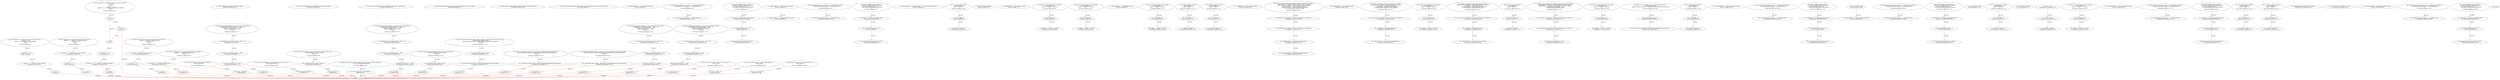 digraph  {
13 [label="2_ function add(uint256 a, uint256 b) internal pure returns (uint256) {\n        uint256 c = a + b;\n        require(c >= a, \"SafeMath: addition overflow\");\n        return c;\n    }\n13-function_definition-3-7", method="add(uint256 a,uint256 b)", type_label=function_definition];
30 [label="3_ uint256 c = a + b;\n30-new_variable-4-4", method="add(uint256 a,uint256 b)", type_label=new_variable];
38 [label="4_ require(c >= a, \"SafeMath: addition overflow\");\n38-expression_statement-5-5", method="add(uint256 a,uint256 b)", type_label=expression_statement];
48 [label="5_ return c;\n48-return-6-6", method="add(uint256 a,uint256 b)", type_label=return];
50 [label="7_ function sub(uint256 a, uint256 b) internal pure returns (uint256) {\n        require(b <= a, \"SafeMath: subtraction overflow\");\n        uint256 c = a - b;\n        return c;\n    }\n50-function_definition-8-12", method="sub(uint256 a,uint256 b)", type_label=function_definition];
67 [label="8_ require(b <= a, \"SafeMath: subtraction overflow\");\n67-expression_statement-9-9", method="sub(uint256 a,uint256 b)", type_label=expression_statement];
77 [label="9_ uint256 c = a - b;\n77-new_variable-10-10", method="sub(uint256 a,uint256 b)", type_label=new_variable];
85 [label="10_ return c;\n85-return-11-11", method="sub(uint256 a,uint256 b)", type_label=return];
87 [label="12_ function mul(uint256 a, uint256 b) internal pure returns (uint256) {\n        if (a == 0) {\n            return 0;\n        }\n        uint256 c = a * b;\n        require(c / a == b, \"SafeMath: multiplication overflow\");\n        return c;\n    }\n87-function_definition-13-20", method="mul(uint256 a,uint256 b)", type_label=function_definition];
104 [label="13_ if_a == 0\n104-if-14-16", method="mul(uint256 a,uint256 b)", type_label=if];
1867 [label="13_ end_if", method="mul(uint256 a,uint256 b)", type_label=end_if];
109 [label="14_ return 0;\n109-return-15-15", method="mul(uint256 a,uint256 b)", type_label=return];
111 [label="16_ uint256 c = a * b;\n111-new_variable-17-17", method="mul(uint256 a,uint256 b)", type_label=new_variable];
119 [label="17_ require(c / a == b, \"SafeMath: multiplication overflow\");\n119-expression_statement-18-18", method="mul(uint256 a,uint256 b)", type_label=expression_statement];
131 [label="18_ return c;\n131-return-19-19", method="mul(uint256 a,uint256 b)", type_label=return];
133 [label="20_ function div(uint256 a, uint256 b) internal pure returns (uint256) {\n        require(b > 0, \"SafeMath: division by zero\");\n        uint256 c = a / b;\n        return c;\n    }\n133-function_definition-21-25", method="div(uint256 a,uint256 b)", type_label=function_definition];
150 [label="21_ require(b > 0, \"SafeMath: division by zero\");\n150-expression_statement-22-22", method="div(uint256 a,uint256 b)", type_label=expression_statement];
160 [label="22_ uint256 c = a / b;\n160-new_variable-23-23", method="div(uint256 a,uint256 b)", type_label=new_variable];
168 [label="23_ return c;\n168-return-24-24", method="div(uint256 a,uint256 b)", type_label=return];
170 [label="25_ function mod(uint256 a, uint256 b) internal pure returns (uint256) {\n        require(b != 0, \"SafeMath: modulo by zero\");\n        return a % b;\n    }\n170-function_definition-26-29", method="mod(uint256 a,uint256 b)", type_label=function_definition];
187 [label="26_ require(b != 0, \"SafeMath: modulo by zero\");\n187-expression_statement-27-27", method="mod(uint256 a,uint256 b)", type_label=expression_statement];
197 [label="27_ return a % b;\n197-return-28-28", method="mod(uint256 a,uint256 b)", type_label=return];
204 [label="31_ function totalSupply() external view returns (uint256);\n204-function_definition-32-32", method="totalSupply()", type_label=function_definition];
212 [label="32_ function balanceOf(address account) external view returns (uint256);\n212-function_definition-33-33", method="balanceOf(address account)", type_label=function_definition];
224 [label="33_ function transfer(address recipient, uint256 amount) external returns (bool);\n224-function_definition-34-34", method="transfer(address recipient,uint256 amount)", type_label=function_definition];
239 [label="34_ function allowance(address owner, address spender) external view returns (uint256);\n239-function_definition-35-35", method="allowance(address owner,address spender)", type_label=function_definition];
255 [label="35_ function approve(address spender, uint256 amount) external returns (bool);\n255-function_definition-36-36", method="approve(address spender,uint256 amount)", type_label=function_definition];
270 [label="36_ function transferFrom(address sender, address recipient, uint256 amount) external returns (bool);\n270-function_definition-37-37", method="transferFrom(address sender,address recipient,uint256 amount)", type_label=function_definition];
328 [label="42_ mapping(address => uint) public lockTime_intou17;\n328-new_variable-43-43", method="", type_label=new_variable];
335 [label="43_ function increaseLockTime_intou17(uint _secondsToIncrease) public {\n        lockTime_intou17[msg.sender] += _secondsToIncrease;   \n    }\n335-function_definition-44-46", method="increaseLockTime_intou17(uint _secondsToIncrease)", type_label=function_definition];
343 [label="44_ lockTime_intou17[msg.sender] += _secondsToIncrease;\n343-expression_statement-45-45", method="increaseLockTime_intou17(uint _secondsToIncrease)", type_label=expression_statement];
351 [label="46_ function withdraw_intou17() public {\n        require(now > lockTime_intou17[msg.sender]);    \n        uint transferValue_intou17 = 10;           \n        msg.sender.transfer(transferValue_intou17);\n    }\n351-function_definition-47-51", method="withdraw_intou17()", type_label=function_definition];
355 [label="47_ require(now > lockTime_intou17[msg.sender]);\n355-expression_statement-48-48", method="withdraw_intou17()", type_label=expression_statement];
366 [label="48_ uint transferValue_intou17 = 10;\n366-new_variable-49-49", method="withdraw_intou17()", type_label=new_variable];
372 [label="49_ msg.sender.transfer(transferValue_intou17);\n372-expression_statement-50-50", method="withdraw_intou17()", type_label=expression_statement];
381 [label="51_ mapping (address => uint256) private _balances;\n381-new_variable-52-52", method="", type_label=new_variable];
388 [label="52_ mapping(address => uint) public lockTime_intou37;\n388-new_variable-53-53", method="", type_label=new_variable];
395 [label="53_ function increaseLockTime_intou37(uint _secondsToIncrease) public {\n        lockTime_intou37[msg.sender] += _secondsToIncrease;   \n    }\n395-function_definition-54-56", method="increaseLockTime_intou37(uint _secondsToIncrease)", type_label=function_definition];
403 [label="54_ lockTime_intou37[msg.sender] += _secondsToIncrease;\n403-expression_statement-55-55", method="increaseLockTime_intou37(uint _secondsToIncrease)", type_label=expression_statement];
411 [label="56_ function withdraw_intou37() public {\n        require(now > lockTime_intou37[msg.sender]);    \n        uint transferValue_intou37 = 10;           \n        msg.sender.transfer(transferValue_intou37);\n    }\n411-function_definition-57-61", method="withdraw_intou37()", type_label=function_definition];
415 [label="57_ require(now > lockTime_intou37[msg.sender]);\n415-expression_statement-58-58", method="withdraw_intou37()", type_label=expression_statement];
426 [label="58_ uint transferValue_intou37 = 10;\n426-new_variable-59-59", method="withdraw_intou37()", type_label=new_variable];
432 [label="59_ msg.sender.transfer(transferValue_intou37);\n432-expression_statement-60-60", method="withdraw_intou37()", type_label=expression_statement];
441 [label="61_ mapping (address => mapping (address => uint256)) private _allowances;\n441-new_variable-62-62", method="", type_label=new_variable];
450 [label="62_ function bug_intou3() public{\n    uint8 vundflw =0;\n    vundflw = vundflw -10;    \n}\n450-function_definition-63-66", method="bug_intou3()", type_label=function_definition];
454 [label="63_ uint8 vundflw =0;\n454-new_variable-64-64", method="bug_intou3()", type_label=new_variable];
460 [label="64_ vundflw = vundflw -10;\n460-expression_statement-65-65", method="bug_intou3()", type_label=expression_statement];
466 [label="66_ uint256 private _totalSupply;\n466-new_variable-67-67", method="", type_label=new_variable];
471 [label="67_ function totalSupply() public view returns (uint256) {\n        return _totalSupply;\n    }\n471-function_definition-68-70", method="totalSupply()", type_label=function_definition];
480 [label="68_ return _totalSupply;\n480-return-69-69", method="totalSupply()", type_label=return];
482 [label="70_ mapping(address => uint) balances_intou26;\n482-new_variable-71-71", method="", type_label=new_variable];
488 [label="71_ function transfer_intou26(address _to, uint _value) public returns (bool) {\n    require(balances_intou26[msg.sender] - _value >= 0);   \n    balances_intou26[msg.sender] -= _value;   \n    balances_intou26[_to] += _value;   \n    return true;\n  }\n488-function_definition-72-77", method="transfer_intou26(address _to,uint _value)", type_label=function_definition];
504 [label="72_ require(balances_intou26[msg.sender] - _value >= 0);\n504-expression_statement-73-73", method="transfer_intou26(address _to,uint _value)", type_label=expression_statement];
517 [label="73_ balances_intou26[msg.sender] -= _value;\n517-expression_statement-74-74", method="transfer_intou26(address _to,uint _value)", type_label=expression_statement];
525 [label="74_ balances_intou26[_to] += _value;\n525-expression_statement-75-75", method="transfer_intou26(address _to,uint _value)", type_label=expression_statement];
531 [label="75_ return true;\n531-return-76-76", method="transfer_intou26(address _to,uint _value)", type_label=return];
534 [label="77_ function balanceOf(address account) public view returns (uint256) {\n        return _balances[account];\n    }\n534-function_definition-78-80", method="balanceOf(address account)", type_label=function_definition];
547 [label="78_ return _balances[account];\n547-return-79-79", method="balanceOf(address account)", type_label=return];
551 [label="80_ function bug_intou20(uint8 p_intou20) public{\n    uint8 vundflw1=0;\n    vundflw1 = vundflw1 + p_intou20;    \n}\n551-function_definition-81-84", method="bug_intou20(uint8 p_intou20)", type_label=function_definition];
559 [label="81_ uint8 vundflw1=0;\n559-new_variable-82-82", method="bug_intou20(uint8 p_intou20)", type_label=new_variable];
565 [label="82_ vundflw1 = vundflw1 + p_intou20;\n565-expression_statement-83-83", method="bug_intou20(uint8 p_intou20)", type_label=expression_statement];
571 [label="84_ function transfer(address recipient, uint256 amount) public returns (bool) {\n        _transfer(msg.sender, recipient, amount);\n        return true;\n    }\n571-function_definition-85-88", method="transfer(address recipient,uint256 amount)", type_label=function_definition];
587 [label="85_ _transfer(msg.sender, recipient, amount);\n587-expression_statement-86-86", method="transfer(address recipient,uint256 amount)", type_label=expression_statement];
598 [label="86_ return true;\n598-return-87-87", method="transfer(address recipient,uint256 amount)", type_label=return];
601 [label="88_ function bug_intou32(uint8 p_intou32) public{\n    uint8 vundflw1=0;\n    vundflw1 = vundflw1 + p_intou32;    \n}\n601-function_definition-89-92", method="bug_intou32(uint8 p_intou32)", type_label=function_definition];
609 [label="89_ uint8 vundflw1=0;\n609-new_variable-90-90", method="bug_intou32(uint8 p_intou32)", type_label=new_variable];
615 [label="90_ vundflw1 = vundflw1 + p_intou32;\n615-expression_statement-91-91", method="bug_intou32(uint8 p_intou32)", type_label=expression_statement];
621 [label="92_ function allowance(address owner, address spender) public view returns (uint256) {\n        return _allowances[owner][spender];\n    }\n621-function_definition-93-95", method="allowance(address owner,address spender)", type_label=function_definition];
638 [label="93_ return _allowances[owner][spender];\n638-return-94-94", method="allowance(address owner,address spender)", type_label=return];
644 [label="95_ mapping(address => uint) balances_intou38;\n644-new_variable-96-96", method="", type_label=new_variable];
650 [label="96_ function transfer_intou38(address _to, uint _value) public returns (bool) {\n    require(balances_intou38[msg.sender] - _value >= 0);   \n    balances_intou38[msg.sender] -= _value;   \n    balances_intou38[_to] += _value;   \n    return true;\n  }\n650-function_definition-97-102", method="transfer_intou38(address _to,uint _value)", type_label=function_definition];
666 [label="97_ require(balances_intou38[msg.sender] - _value >= 0);\n666-expression_statement-98-98", method="transfer_intou38(address _to,uint _value)", type_label=expression_statement];
679 [label="98_ balances_intou38[msg.sender] -= _value;\n679-expression_statement-99-99", method="transfer_intou38(address _to,uint _value)", type_label=expression_statement];
687 [label="99_ balances_intou38[_to] += _value;\n687-expression_statement-100-100", method="transfer_intou38(address _to,uint _value)", type_label=expression_statement];
693 [label="100_ return true;\n693-return-101-101", method="transfer_intou38(address _to,uint _value)", type_label=return];
696 [label="102_ function approve(address spender, uint256 value) public returns (bool) {\n        _approve(msg.sender, spender, value);\n        return true;\n    }\n696-function_definition-103-106", method="approve(address spender,uint256 value)", type_label=function_definition];
712 [label="103_ _approve(msg.sender, spender, value);\n712-expression_statement-104-104", method="approve(address spender,uint256 value)", type_label=expression_statement];
723 [label="104_ return true;\n723-return-105-105", method="approve(address spender,uint256 value)", type_label=return];
726 [label="106_ function bug_intou4(uint8 p_intou4) public{\n    uint8 vundflw1=0;\n    vundflw1 = vundflw1 + p_intou4;    \n}\n726-function_definition-107-110", method="bug_intou4(uint8 p_intou4)", type_label=function_definition];
734 [label="107_ uint8 vundflw1=0;\n734-new_variable-108-108", method="bug_intou4(uint8 p_intou4)", type_label=new_variable];
740 [label="108_ vundflw1 = vundflw1 + p_intou4;\n740-expression_statement-109-109", method="bug_intou4(uint8 p_intou4)", type_label=expression_statement];
746 [label="110_ function transferFrom(address sender, address recipient, uint256 amount) public returns (bool) {\n        _transfer(sender, recipient, amount);\n        _approve(sender, msg.sender, _allowances[sender][msg.sender].sub(amount));\n        return true;\n    }\n746-function_definition-111-115", method="transferFrom(address sender,address recipient,uint256 amount)", type_label=function_definition];
766 [label="111_ _transfer(sender, recipient, amount);\n766-expression_statement-112-112", method="transferFrom(address sender,address recipient,uint256 amount)", type_label=expression_statement];
775 [label="112_ _approve(sender, msg.sender, _allowances[sender][msg.sender].sub(amount));\n775-expression_statement-113-113", method="transferFrom(address sender,address recipient,uint256 amount)", type_label=expression_statement];
797 [label="113_ return true;\n797-return-114-114", method="transferFrom(address sender,address recipient,uint256 amount)", type_label=return];
800 [label="115_ function bug_intou7() public{\n    uint8 vundflw =0;\n    vundflw = vundflw -10;    \n}\n800-function_definition-116-119", method="bug_intou7()", type_label=function_definition];
804 [label="116_ uint8 vundflw =0;\n804-new_variable-117-117", method="bug_intou7()", type_label=new_variable];
810 [label="117_ vundflw = vundflw -10;\n810-expression_statement-118-118", method="bug_intou7()", type_label=expression_statement];
816 [label="119_ function increaseAllowance(address spender, uint256 addedValue) public returns (bool) {\n        _approve(msg.sender, spender, _allowances[msg.sender][spender].add(addedValue));\n        return true;\n    }\n816-function_definition-120-123", method="increaseAllowance(address spender,uint256 addedValue)", type_label=function_definition];
832 [label="120_ _approve(msg.sender, spender, _allowances[msg.sender][spender].add(addedValue));\n832-expression_statement-121-121", method="increaseAllowance(address spender,uint256 addedValue)", type_label=expression_statement];
854 [label="121_ return true;\n854-return-122-122", method="increaseAllowance(address spender,uint256 addedValue)", type_label=return];
857 [label="123_ function bug_intou23() public{\n    uint8 vundflw =0;\n    vundflw = vundflw -10;    \n}\n857-function_definition-124-127", method="bug_intou23()", type_label=function_definition];
861 [label="124_ uint8 vundflw =0;\n861-new_variable-125-125", method="bug_intou23()", type_label=new_variable];
867 [label="125_ vundflw = vundflw -10;\n867-expression_statement-126-126", method="bug_intou23()", type_label=expression_statement];
873 [label="127_ function decreaseAllowance(address spender, uint256 subtractedValue) public returns (bool) {\n        _approve(msg.sender, spender, _allowances[msg.sender][spender].sub(subtractedValue));\n        return true;\n    }\n873-function_definition-128-131", method="decreaseAllowance(address spender,uint256 subtractedValue)", type_label=function_definition];
889 [label="128_ _approve(msg.sender, spender, _allowances[msg.sender][spender].sub(subtractedValue));\n889-expression_statement-129-129", method="decreaseAllowance(address spender,uint256 subtractedValue)", type_label=expression_statement];
911 [label="129_ return true;\n911-return-130-130", method="decreaseAllowance(address spender,uint256 subtractedValue)", type_label=return];
914 [label="131_ mapping(address => uint) balances_intou14;\n914-new_variable-132-132", method="", type_label=new_variable];
920 [label="132_ function transfer_intou14(address _to, uint _value) public returns (bool) {\n    require(balances_intou14[msg.sender] - _value >= 0);   \n    balances_intou14[msg.sender] -= _value;   \n    balances_intou14[_to] += _value;   \n    return true;\n  }\n920-function_definition-133-138", method="transfer_intou14(address _to,uint _value)", type_label=function_definition];
936 [label="133_ require(balances_intou14[msg.sender] - _value >= 0);\n936-expression_statement-134-134", method="transfer_intou14(address _to,uint _value)", type_label=expression_statement];
949 [label="134_ balances_intou14[msg.sender] -= _value;\n949-expression_statement-135-135", method="transfer_intou14(address _to,uint _value)", type_label=expression_statement];
957 [label="135_ balances_intou14[_to] += _value;\n957-expression_statement-136-136", method="transfer_intou14(address _to,uint _value)", type_label=expression_statement];
963 [label="136_ return true;\n963-return-137-137", method="transfer_intou14(address _to,uint _value)", type_label=return];
966 [label="138_ function _transfer(address sender, address recipient, uint256 amount) internal {\n        require(sender != address(0), \"ERC20: transfer from the zero address\");\n        require(recipient != address(0), \"ERC20: transfer to the zero address\");\n        _balances[sender] = _balances[sender].sub(amount);\n        _balances[recipient] = _balances[recipient].add(amount);\n        emit Transfer(sender, recipient, amount);\n    }\n966-function_definition-139-145", method="_transfer(address sender,address recipient,uint256 amount)", type_label=function_definition];
982 [label="139_ require(sender != address(0), \"ERC20: transfer from the zero address\");\n982-expression_statement-140-140", method="_transfer(address sender,address recipient,uint256 amount)", type_label=expression_statement];
994 [label="140_ require(recipient != address(0), \"ERC20: transfer to the zero address\");\n994-expression_statement-141-141", method="_transfer(address sender,address recipient,uint256 amount)", type_label=expression_statement];
1006 [label="141_ _balances[sender] = _balances[sender].sub(amount);\n1006-expression_statement-142-142", method="_transfer(address sender,address recipient,uint256 amount)", type_label=expression_statement];
1019 [label="142_ _balances[recipient] = _balances[recipient].add(amount);\n1019-expression_statement-143-143", method="_transfer(address sender,address recipient,uint256 amount)", type_label=expression_statement];
1040 [label="145_ mapping(address => uint) balances_intou30;\n1040-new_variable-146-146", method="", type_label=new_variable];
1046 [label="146_ function transfer_intou30(address _to, uint _value) public returns (bool) {\n    require(balances_intou30[msg.sender] - _value >= 0);   \n    balances_intou30[msg.sender] -= _value;   \n    balances_intou30[_to] += _value;   \n    return true;\n  }\n1046-function_definition-147-152", method="transfer_intou30(address _to,uint _value)", type_label=function_definition];
1062 [label="147_ require(balances_intou30[msg.sender] - _value >= 0);\n1062-expression_statement-148-148", method="transfer_intou30(address _to,uint _value)", type_label=expression_statement];
1075 [label="148_ balances_intou30[msg.sender] -= _value;\n1075-expression_statement-149-149", method="transfer_intou30(address _to,uint _value)", type_label=expression_statement];
1083 [label="149_ balances_intou30[_to] += _value;\n1083-expression_statement-150-150", method="transfer_intou30(address _to,uint _value)", type_label=expression_statement];
1089 [label="150_ return true;\n1089-return-151-151", method="transfer_intou30(address _to,uint _value)", type_label=return];
1092 [label="152_ function _mint(address account, uint256 amount) internal {\n        require(account != address(0), \"ERC20: mint to the zero address\");\n        _totalSupply = _totalSupply.add(amount);\n        _balances[account] = _balances[account].add(amount);\n        emit Transfer(address(0), account, amount);\n    }\n1092-function_definition-153-158", method="_mint(address account,uint256 amount)", type_label=function_definition];
1104 [label="153_ require(account != address(0), \"ERC20: mint to the zero address\");\n1104-expression_statement-154-154", method="_mint(address account,uint256 amount)", type_label=expression_statement];
1116 [label="154_ _totalSupply = _totalSupply.add(amount);\n1116-expression_statement-155-155", method="_mint(address account,uint256 amount)", type_label=expression_statement];
1125 [label="155_ _balances[account] = _balances[account].add(amount);\n1125-expression_statement-156-156", method="_mint(address account,uint256 amount)", type_label=expression_statement];
1148 [label="158_ function bug_intou8(uint8 p_intou8) public{\n    uint8 vundflw1=0;\n    vundflw1 = vundflw1 + p_intou8;    \n}\n1148-function_definition-159-162", method="bug_intou8(uint8 p_intou8)", type_label=function_definition];
1156 [label="159_ uint8 vundflw1=0;\n1156-new_variable-160-160", method="bug_intou8(uint8 p_intou8)", type_label=new_variable];
1162 [label="160_ vundflw1 = vundflw1 + p_intou8;\n1162-expression_statement-161-161", method="bug_intou8(uint8 p_intou8)", type_label=expression_statement];
1168 [label="162_ function _burn(address account, uint256 value) internal {\n        require(account != address(0), \"ERC20: burn from the zero address\");\n        _totalSupply = _totalSupply.sub(value);\n        _balances[account] = _balances[account].sub(value);\n        emit Transfer(account, address(0), value);\n    }\n1168-function_definition-163-168", method="_burn(address account,uint256 value)", type_label=function_definition];
1180 [label="163_ require(account != address(0), \"ERC20: burn from the zero address\");\n1180-expression_statement-164-164", method="_burn(address account,uint256 value)", type_label=expression_statement];
1192 [label="164_ _totalSupply = _totalSupply.sub(value);\n1192-expression_statement-165-165", method="_burn(address account,uint256 value)", type_label=expression_statement];
1201 [label="165_ _balances[account] = _balances[account].sub(value);\n1201-expression_statement-166-166", method="_burn(address account,uint256 value)", type_label=expression_statement];
1224 [label="168_ function bug_intou39() public{\n    uint8 vundflw =0;\n    vundflw = vundflw -10;    \n}\n1224-function_definition-169-172", method="bug_intou39()", type_label=function_definition];
1228 [label="169_ uint8 vundflw =0;\n1228-new_variable-170-170", method="bug_intou39()", type_label=new_variable];
1234 [label="170_ vundflw = vundflw -10;\n1234-expression_statement-171-171", method="bug_intou39()", type_label=expression_statement];
1240 [label="172_ function _approve(address owner, address spender, uint256 value) internal {\n        require(owner != address(0), \"ERC20: approve from the zero address\");\n        require(spender != address(0), \"ERC20: approve to the zero address\");\n        _allowances[owner][spender] = value;\n        emit Approval(owner, spender, value);\n    }\n1240-function_definition-173-178", method="_approve(address owner,address spender,uint256 value)", type_label=function_definition];
1256 [label="173_ require(owner != address(0), \"ERC20: approve from the zero address\");\n1256-expression_statement-174-174", method="_approve(address owner,address spender,uint256 value)", type_label=expression_statement];
1268 [label="174_ require(spender != address(0), \"ERC20: approve to the zero address\");\n1268-expression_statement-175-175", method="_approve(address owner,address spender,uint256 value)", type_label=expression_statement];
1280 [label="175_ _allowances[owner][spender] = value;\n1280-expression_statement-176-176", method="_approve(address owner,address spender,uint256 value)", type_label=expression_statement];
1296 [label="178_ function bug_intou36(uint8 p_intou36) public{\n    uint8 vundflw1=0;\n    vundflw1 = vundflw1 + p_intou36;    \n}\n1296-function_definition-179-182", method="bug_intou36(uint8 p_intou36)", type_label=function_definition];
1304 [label="179_ uint8 vundflw1=0;\n1304-new_variable-180-180", method="bug_intou36(uint8 p_intou36)", type_label=new_variable];
1310 [label="180_ vundflw1 = vundflw1 + p_intou36;\n1310-expression_statement-181-181", method="bug_intou36(uint8 p_intou36)", type_label=expression_statement];
1316 [label="182_ function _burnFrom(address account, uint256 amount) internal {\n        _burn(account, amount);\n        _approve(account, msg.sender, _allowances[account][msg.sender].sub(amount));\n    }\n1316-function_definition-183-186", method="_burnFrom(address account,uint256 amount)", type_label=function_definition];
1328 [label="183_ _burn(account, amount);\n1328-expression_statement-184-184", method="_burnFrom(address account,uint256 amount)", type_label=expression_statement];
1335 [label="184_ _approve(account, msg.sender, _allowances[account][msg.sender].sub(amount));\n1335-expression_statement-185-185", method="_burnFrom(address account,uint256 amount)", type_label=expression_statement];
1357 [label="186_ function bug_intou35() public{\n    uint8 vundflw =0;\n    vundflw = vundflw -10;    \n}\n1357-function_definition-187-190", method="bug_intou35()", type_label=function_definition];
1361 [label="187_ uint8 vundflw =0;\n1361-new_variable-188-188", method="bug_intou35()", type_label=new_variable];
1367 [label="188_ vundflw = vundflw -10;\n1367-expression_statement-189-189", method="bug_intou35()", type_label=expression_statement];
1379 [label="192_ mapping(address => uint) public lockTime_intou9;\n1379-new_variable-193-193", method="", type_label=new_variable];
1386 [label="193_ function increaseLockTime_intou9(uint _secondsToIncrease) public {\n        lockTime_intou9[msg.sender] += _secondsToIncrease;   \n    }\n1386-function_definition-194-196", method="increaseLockTime_intou9(uint _secondsToIncrease)", type_label=function_definition];
1394 [label="194_ lockTime_intou9[msg.sender] += _secondsToIncrease;\n1394-expression_statement-195-195", method="increaseLockTime_intou9(uint _secondsToIncrease)", type_label=expression_statement];
1402 [label="196_ function withdraw_intou9() public {\n        require(now > lockTime_intou9[msg.sender]);    \n        uint transferValue_intou9 = 10;           \n        msg.sender.transfer(transferValue_intou9);\n    }\n1402-function_definition-197-201", method="withdraw_intou9()", type_label=function_definition];
1406 [label="197_ require(now > lockTime_intou9[msg.sender]);\n1406-expression_statement-198-198", method="withdraw_intou9()", type_label=expression_statement];
1417 [label="198_ uint transferValue_intou9 = 10;\n1417-new_variable-199-199", method="withdraw_intou9()", type_label=new_variable];
1423 [label="199_ msg.sender.transfer(transferValue_intou9);\n1423-expression_statement-200-200", method="withdraw_intou9()", type_label=expression_statement];
1432 [label="201_ string private _name;\n1432-new_variable-202-202", method="", type_label=new_variable];
1437 [label="202_ mapping(address => uint) public lockTime_intou25;\n1437-new_variable-203-203", method="", type_label=new_variable];
1444 [label="203_ function increaseLockTime_intou25(uint _secondsToIncrease) public {\n        lockTime_intou25[msg.sender] += _secondsToIncrease;   \n    }\n1444-function_definition-204-206", method="increaseLockTime_intou25(uint _secondsToIncrease)", type_label=function_definition];
1452 [label="204_ lockTime_intou25[msg.sender] += _secondsToIncrease;\n1452-expression_statement-205-205", method="increaseLockTime_intou25(uint _secondsToIncrease)", type_label=expression_statement];
1460 [label="206_ function withdraw_intou25() public {\n        require(now > lockTime_intou25[msg.sender]);    \n        uint transferValue_intou25 = 10;           \n        msg.sender.transfer(transferValue_intou25);\n    }\n1460-function_definition-207-211", method="withdraw_intou25()", type_label=function_definition];
1464 [label="207_ require(now > lockTime_intou25[msg.sender]);\n1464-expression_statement-208-208", method="withdraw_intou25()", type_label=expression_statement];
1475 [label="208_ uint transferValue_intou25 = 10;\n1475-new_variable-209-209", method="withdraw_intou25()", type_label=new_variable];
1481 [label="209_ msg.sender.transfer(transferValue_intou25);\n1481-expression_statement-210-210", method="withdraw_intou25()", type_label=expression_statement];
1490 [label="211_ string private _symbol;\n1490-new_variable-212-212", method="", type_label=new_variable];
1495 [label="212_ function bug_intou19() public{\n    uint8 vundflw =0;\n    vundflw = vundflw -10;    \n}\n1495-function_definition-213-216", method="bug_intou19()", type_label=function_definition];
1499 [label="213_ uint8 vundflw =0;\n1499-new_variable-214-214", method="bug_intou19()", type_label=new_variable];
1505 [label="214_ vundflw = vundflw -10;\n1505-expression_statement-215-215", method="bug_intou19()", type_label=expression_statement];
1511 [label="216_ uint8 private _decimals;\n1511-new_variable-217-217", method="", type_label=new_variable];
1530 [label="218_ _name = name;\n1530-expression_statement-219-219", method="", type_label=expression_statement];
1534 [label="219_ _symbol = symbol;\n1534-expression_statement-220-220", method="", type_label=expression_statement];
1538 [label="220_ _decimals = decimals;\n1538-expression_statement-221-221", method="", type_label=expression_statement];
1542 [label="222_ function bug_intou40(uint8 p_intou40) public{\n    uint8 vundflw1=0;\n    vundflw1 = vundflw1 + p_intou40;    \n}\n1542-function_definition-223-226", method="bug_intou40(uint8 p_intou40)", type_label=function_definition];
1550 [label="223_ uint8 vundflw1=0;\n1550-new_variable-224-224", method="bug_intou40(uint8 p_intou40)", type_label=new_variable];
1556 [label="224_ vundflw1 = vundflw1 + p_intou40;\n1556-expression_statement-225-225", method="bug_intou40(uint8 p_intou40)", type_label=expression_statement];
1562 [label="226_ function name() public view returns (string memory) {\n        return _name;\n    }\n1562-function_definition-227-229", method="name()", type_label=function_definition];
1571 [label="227_ return _name;\n1571-return-228-228", method="name()", type_label=return];
1573 [label="229_ mapping(address => uint) public lockTime_intou33;\n1573-new_variable-230-230", method="", type_label=new_variable];
1580 [label="230_ function increaseLockTime_intou33(uint _secondsToIncrease) public {\n        lockTime_intou33[msg.sender] += _secondsToIncrease;   \n    }\n1580-function_definition-231-233", method="increaseLockTime_intou33(uint _secondsToIncrease)", type_label=function_definition];
1588 [label="231_ lockTime_intou33[msg.sender] += _secondsToIncrease;\n1588-expression_statement-232-232", method="increaseLockTime_intou33(uint _secondsToIncrease)", type_label=expression_statement];
1596 [label="233_ function withdraw_intou33() public {\n        require(now > lockTime_intou33[msg.sender]);    \n        uint transferValue_intou33 = 10;           \n        msg.sender.transfer(transferValue_intou33);\n    }\n1596-function_definition-234-238", method="withdraw_intou33()", type_label=function_definition];
1600 [label="234_ require(now > lockTime_intou33[msg.sender]);\n1600-expression_statement-235-235", method="withdraw_intou33()", type_label=expression_statement];
1611 [label="235_ uint transferValue_intou33 = 10;\n1611-new_variable-236-236", method="withdraw_intou33()", type_label=new_variable];
1617 [label="236_ msg.sender.transfer(transferValue_intou33);\n1617-expression_statement-237-237", method="withdraw_intou33()", type_label=expression_statement];
1626 [label="238_ function symbol() public view returns (string memory) {\n        return _symbol;\n    }\n1626-function_definition-239-241", method="symbol()", type_label=function_definition];
1635 [label="239_ return _symbol;\n1635-return-240-240", method="symbol()", type_label=return];
1637 [label="241_ function bug_intou27() public{\n    uint8 vundflw =0;\n    vundflw = vundflw -10;    \n}\n1637-function_definition-242-245", method="bug_intou27()", type_label=function_definition];
1641 [label="242_ uint8 vundflw =0;\n1641-new_variable-243-243", method="bug_intou27()", type_label=new_variable];
1647 [label="243_ vundflw = vundflw -10;\n1647-expression_statement-244-244", method="bug_intou27()", type_label=expression_statement];
1653 [label="245_ function decimals() public view returns (uint8) {\n        return _decimals;\n    }\n1653-function_definition-246-248", method="decimals()", type_label=function_definition];
1662 [label="246_ return _decimals;\n1662-return-247-247", method="decimals()", type_label=return];
1664 [label="248_ function bug_intou31() public{\n    uint8 vundflw =0;\n    vundflw = vundflw -10;    \n}\n1664-function_definition-249-252", method="bug_intou31()", type_label=function_definition];
1668 [label="249_ uint8 vundflw =0;\n1668-new_variable-250-250", method="bug_intou31()", type_label=new_variable];
1674 [label="250_ vundflw = vundflw -10;\n1674-expression_statement-251-251", method="bug_intou31()", type_label=expression_statement];
1690 [label="254_ ERC20Detailed(\"SimpleSwap Coin\", \"SWAP\", 8)\n1690-expression_statement-255-255", method="", type_label=expression_statement];
1701 [label="255_ _mint(msg.sender, 100000000 * (10 ** 8));\n1701-expression_statement-256-256", method="", type_label=expression_statement];
1715 [label="257_ mapping(address => uint) public lockTime_intou13;\n1715-new_variable-258-258", method="", type_label=new_variable];
1722 [label="258_ function increaseLockTime_intou13(uint _secondsToIncrease) public {\n        lockTime_intou13[msg.sender] += _secondsToIncrease;   \n    }\n1722-function_definition-259-261", method="increaseLockTime_intou13(uint _secondsToIncrease)", type_label=function_definition];
1730 [label="259_ lockTime_intou13[msg.sender] += _secondsToIncrease;\n1730-expression_statement-260-260", method="increaseLockTime_intou13(uint _secondsToIncrease)", type_label=expression_statement];
1738 [label="261_ function withdraw_intou13() public {\n        require(now > lockTime_intou13[msg.sender]);    \n        uint transferValue_intou13 = 10;           \n        msg.sender.transfer(transferValue_intou13);\n    }\n1738-function_definition-262-266", method="withdraw_intou13()", type_label=function_definition];
1742 [label="262_ require(now > lockTime_intou13[msg.sender]);\n1742-expression_statement-263-263", method="withdraw_intou13()", type_label=expression_statement];
1753 [label="263_ uint transferValue_intou13 = 10;\n1753-new_variable-264-264", method="withdraw_intou13()", type_label=new_variable];
1759 [label="264_ msg.sender.transfer(transferValue_intou13);\n1759-expression_statement-265-265", method="withdraw_intou13()", type_label=expression_statement];
1 [label="0_ start_node", method="", type_label=start];
2 [label="0_ exit_node", method="", type_label=exit];
13 -> 30  [color=red, controlflow_type=next_line, edge_type=CFG_edge, key=0, label=next_line];
30 -> 38  [color=red, controlflow_type=next_line, edge_type=CFG_edge, key=0, label=next_line];
38 -> 48  [color=red, controlflow_type=next_line, edge_type=CFG_edge, key=0, label=next_line];
48 -> 2  [color=red, controlflow_type=return_exit, edge_type=CFG_edge, key=0, label=return_exit];
50 -> 67  [color=red, controlflow_type=next_line, edge_type=CFG_edge, key=0, label=next_line];
67 -> 77  [color=red, controlflow_type=next_line, edge_type=CFG_edge, key=0, label=next_line];
77 -> 85  [color=red, controlflow_type=next_line, edge_type=CFG_edge, key=0, label=next_line];
85 -> 2  [color=red, controlflow_type=return_exit, edge_type=CFG_edge, key=0, label=return_exit];
87 -> 104  [color=red, controlflow_type=next_line, edge_type=CFG_edge, key=0, label=next_line];
104 -> 109  [color=red, controlflow_type=pos_next, edge_type=CFG_edge, key=0, label=pos_next];
104 -> 1867  [color=red, controlflow_type=neg_next, edge_type=CFG_edge, key=0, label=neg_next];
1867 -> 111  [color=red, controlflow_type=next_line, edge_type=CFG_edge, key=0, label=next_line];
109 -> 1867  [color=red, controlflow_type=end_if, edge_type=CFG_edge, key=0, label=end_if];
109 -> 2  [color=red, controlflow_type=return_exit, edge_type=CFG_edge, key=0, label=return_exit];
111 -> 119  [color=red, controlflow_type=next_line, edge_type=CFG_edge, key=0, label=next_line];
119 -> 131  [color=red, controlflow_type=next_line, edge_type=CFG_edge, key=0, label=next_line];
131 -> 2  [color=red, controlflow_type=return_exit, edge_type=CFG_edge, key=0, label=return_exit];
133 -> 150  [color=red, controlflow_type=next_line, edge_type=CFG_edge, key=0, label=next_line];
150 -> 160  [color=red, controlflow_type=next_line, edge_type=CFG_edge, key=0, label=next_line];
160 -> 168  [color=red, controlflow_type=next_line, edge_type=CFG_edge, key=0, label=next_line];
168 -> 2  [color=red, controlflow_type=return_exit, edge_type=CFG_edge, key=0, label=return_exit];
170 -> 187  [color=red, controlflow_type=next_line, edge_type=CFG_edge, key=0, label=next_line];
187 -> 197  [color=red, controlflow_type=next_line, edge_type=CFG_edge, key=0, label=next_line];
197 -> 2  [color=red, controlflow_type=return_exit, edge_type=CFG_edge, key=0, label=return_exit];
335 -> 343  [color=red, controlflow_type=next_line, edge_type=CFG_edge, key=0, label=next_line];
351 -> 355  [color=red, controlflow_type=next_line, edge_type=CFG_edge, key=0, label=next_line];
355 -> 366  [color=red, controlflow_type=next_line, edge_type=CFG_edge, key=0, label=next_line];
366 -> 372  [color=red, controlflow_type=next_line, edge_type=CFG_edge, key=0, label=next_line];
381 -> 388  [color=red, controlflow_type=next_line, edge_type=CFG_edge, key=0, label=next_line];
395 -> 403  [color=red, controlflow_type=next_line, edge_type=CFG_edge, key=0, label=next_line];
411 -> 415  [color=red, controlflow_type=next_line, edge_type=CFG_edge, key=0, label=next_line];
415 -> 426  [color=red, controlflow_type=next_line, edge_type=CFG_edge, key=0, label=next_line];
426 -> 432  [color=red, controlflow_type=next_line, edge_type=CFG_edge, key=0, label=next_line];
450 -> 454  [color=red, controlflow_type=next_line, edge_type=CFG_edge, key=0, label=next_line];
454 -> 460  [color=red, controlflow_type=next_line, edge_type=CFG_edge, key=0, label=next_line];
471 -> 480  [color=red, controlflow_type=next_line, edge_type=CFG_edge, key=0, label=next_line];
480 -> 2  [color=red, controlflow_type=return_exit, edge_type=CFG_edge, key=0, label=return_exit];
488 -> 504  [color=red, controlflow_type=next_line, edge_type=CFG_edge, key=0, label=next_line];
504 -> 517  [color=red, controlflow_type=next_line, edge_type=CFG_edge, key=0, label=next_line];
517 -> 525  [color=red, controlflow_type=next_line, edge_type=CFG_edge, key=0, label=next_line];
525 -> 531  [color=red, controlflow_type=next_line, edge_type=CFG_edge, key=0, label=next_line];
531 -> 2  [color=red, controlflow_type=return_exit, edge_type=CFG_edge, key=0, label=return_exit];
534 -> 547  [color=red, controlflow_type=next_line, edge_type=CFG_edge, key=0, label=next_line];
547 -> 2  [color=red, controlflow_type=return_exit, edge_type=CFG_edge, key=0, label=return_exit];
551 -> 559  [color=red, controlflow_type=next_line, edge_type=CFG_edge, key=0, label=next_line];
559 -> 565  [color=red, controlflow_type=next_line, edge_type=CFG_edge, key=0, label=next_line];
571 -> 587  [color=red, controlflow_type=next_line, edge_type=CFG_edge, key=0, label=next_line];
587 -> 598  [color=red, controlflow_type=next_line, edge_type=CFG_edge, key=0, label=next_line];
598 -> 2  [color=red, controlflow_type=return_exit, edge_type=CFG_edge, key=0, label=return_exit];
601 -> 609  [color=red, controlflow_type=next_line, edge_type=CFG_edge, key=0, label=next_line];
609 -> 615  [color=red, controlflow_type=next_line, edge_type=CFG_edge, key=0, label=next_line];
621 -> 638  [color=red, controlflow_type=next_line, edge_type=CFG_edge, key=0, label=next_line];
638 -> 2  [color=red, controlflow_type=return_exit, edge_type=CFG_edge, key=0, label=return_exit];
650 -> 666  [color=red, controlflow_type=next_line, edge_type=CFG_edge, key=0, label=next_line];
666 -> 679  [color=red, controlflow_type=next_line, edge_type=CFG_edge, key=0, label=next_line];
679 -> 687  [color=red, controlflow_type=next_line, edge_type=CFG_edge, key=0, label=next_line];
687 -> 693  [color=red, controlflow_type=next_line, edge_type=CFG_edge, key=0, label=next_line];
693 -> 2  [color=red, controlflow_type=return_exit, edge_type=CFG_edge, key=0, label=return_exit];
696 -> 712  [color=red, controlflow_type=next_line, edge_type=CFG_edge, key=0, label=next_line];
712 -> 723  [color=red, controlflow_type=next_line, edge_type=CFG_edge, key=0, label=next_line];
723 -> 2  [color=red, controlflow_type=return_exit, edge_type=CFG_edge, key=0, label=return_exit];
726 -> 734  [color=red, controlflow_type=next_line, edge_type=CFG_edge, key=0, label=next_line];
734 -> 740  [color=red, controlflow_type=next_line, edge_type=CFG_edge, key=0, label=next_line];
746 -> 766  [color=red, controlflow_type=next_line, edge_type=CFG_edge, key=0, label=next_line];
766 -> 775  [color=red, controlflow_type=next_line, edge_type=CFG_edge, key=0, label=next_line];
775 -> 797  [color=red, controlflow_type=next_line, edge_type=CFG_edge, key=0, label=next_line];
797 -> 2  [color=red, controlflow_type=return_exit, edge_type=CFG_edge, key=0, label=return_exit];
800 -> 804  [color=red, controlflow_type=next_line, edge_type=CFG_edge, key=0, label=next_line];
804 -> 810  [color=red, controlflow_type=next_line, edge_type=CFG_edge, key=0, label=next_line];
816 -> 832  [color=red, controlflow_type=next_line, edge_type=CFG_edge, key=0, label=next_line];
832 -> 854  [color=red, controlflow_type=next_line, edge_type=CFG_edge, key=0, label=next_line];
854 -> 2  [color=red, controlflow_type=return_exit, edge_type=CFG_edge, key=0, label=return_exit];
857 -> 861  [color=red, controlflow_type=next_line, edge_type=CFG_edge, key=0, label=next_line];
861 -> 867  [color=red, controlflow_type=next_line, edge_type=CFG_edge, key=0, label=next_line];
873 -> 889  [color=red, controlflow_type=next_line, edge_type=CFG_edge, key=0, label=next_line];
889 -> 911  [color=red, controlflow_type=next_line, edge_type=CFG_edge, key=0, label=next_line];
911 -> 2  [color=red, controlflow_type=return_exit, edge_type=CFG_edge, key=0, label=return_exit];
920 -> 936  [color=red, controlflow_type=next_line, edge_type=CFG_edge, key=0, label=next_line];
936 -> 949  [color=red, controlflow_type=next_line, edge_type=CFG_edge, key=0, label=next_line];
949 -> 957  [color=red, controlflow_type=next_line, edge_type=CFG_edge, key=0, label=next_line];
957 -> 963  [color=red, controlflow_type=next_line, edge_type=CFG_edge, key=0, label=next_line];
963 -> 2  [color=red, controlflow_type=return_exit, edge_type=CFG_edge, key=0, label=return_exit];
966 -> 982  [color=red, controlflow_type=next_line, edge_type=CFG_edge, key=0, label=next_line];
982 -> 994  [color=red, controlflow_type=next_line, edge_type=CFG_edge, key=0, label=next_line];
994 -> 1006  [color=red, controlflow_type=next_line, edge_type=CFG_edge, key=0, label=next_line];
1006 -> 1019  [color=red, controlflow_type=next_line, edge_type=CFG_edge, key=0, label=next_line];
1046 -> 1062  [color=red, controlflow_type=next_line, edge_type=CFG_edge, key=0, label=next_line];
1062 -> 1075  [color=red, controlflow_type=next_line, edge_type=CFG_edge, key=0, label=next_line];
1075 -> 1083  [color=red, controlflow_type=next_line, edge_type=CFG_edge, key=0, label=next_line];
1083 -> 1089  [color=red, controlflow_type=next_line, edge_type=CFG_edge, key=0, label=next_line];
1089 -> 2  [color=red, controlflow_type=return_exit, edge_type=CFG_edge, key=0, label=return_exit];
1092 -> 1104  [color=red, controlflow_type=next_line, edge_type=CFG_edge, key=0, label=next_line];
1104 -> 1116  [color=red, controlflow_type=next_line, edge_type=CFG_edge, key=0, label=next_line];
1116 -> 1125  [color=red, controlflow_type=next_line, edge_type=CFG_edge, key=0, label=next_line];
1148 -> 1156  [color=red, controlflow_type=next_line, edge_type=CFG_edge, key=0, label=next_line];
1156 -> 1162  [color=red, controlflow_type=next_line, edge_type=CFG_edge, key=0, label=next_line];
1168 -> 1180  [color=red, controlflow_type=next_line, edge_type=CFG_edge, key=0, label=next_line];
1180 -> 1192  [color=red, controlflow_type=next_line, edge_type=CFG_edge, key=0, label=next_line];
1192 -> 1201  [color=red, controlflow_type=next_line, edge_type=CFG_edge, key=0, label=next_line];
1224 -> 1228  [color=red, controlflow_type=next_line, edge_type=CFG_edge, key=0, label=next_line];
1228 -> 1234  [color=red, controlflow_type=next_line, edge_type=CFG_edge, key=0, label=next_line];
1240 -> 1256  [color=red, controlflow_type=next_line, edge_type=CFG_edge, key=0, label=next_line];
1256 -> 1268  [color=red, controlflow_type=next_line, edge_type=CFG_edge, key=0, label=next_line];
1268 -> 1280  [color=red, controlflow_type=next_line, edge_type=CFG_edge, key=0, label=next_line];
1296 -> 1304  [color=red, controlflow_type=next_line, edge_type=CFG_edge, key=0, label=next_line];
1304 -> 1310  [color=red, controlflow_type=next_line, edge_type=CFG_edge, key=0, label=next_line];
1316 -> 1328  [color=red, controlflow_type=next_line, edge_type=CFG_edge, key=0, label=next_line];
1328 -> 1335  [color=red, controlflow_type=next_line, edge_type=CFG_edge, key=0, label=next_line];
1357 -> 1361  [color=red, controlflow_type=next_line, edge_type=CFG_edge, key=0, label=next_line];
1361 -> 1367  [color=red, controlflow_type=next_line, edge_type=CFG_edge, key=0, label=next_line];
1386 -> 1394  [color=red, controlflow_type=next_line, edge_type=CFG_edge, key=0, label=next_line];
1402 -> 1406  [color=red, controlflow_type=next_line, edge_type=CFG_edge, key=0, label=next_line];
1406 -> 1417  [color=red, controlflow_type=next_line, edge_type=CFG_edge, key=0, label=next_line];
1417 -> 1423  [color=red, controlflow_type=next_line, edge_type=CFG_edge, key=0, label=next_line];
1432 -> 1437  [color=red, controlflow_type=next_line, edge_type=CFG_edge, key=0, label=next_line];
1444 -> 1452  [color=red, controlflow_type=next_line, edge_type=CFG_edge, key=0, label=next_line];
1460 -> 1464  [color=red, controlflow_type=next_line, edge_type=CFG_edge, key=0, label=next_line];
1464 -> 1475  [color=red, controlflow_type=next_line, edge_type=CFG_edge, key=0, label=next_line];
1475 -> 1481  [color=red, controlflow_type=next_line, edge_type=CFG_edge, key=0, label=next_line];
1495 -> 1499  [color=red, controlflow_type=next_line, edge_type=CFG_edge, key=0, label=next_line];
1499 -> 1505  [color=red, controlflow_type=next_line, edge_type=CFG_edge, key=0, label=next_line];
1530 -> 1534  [color=red, controlflow_type=next_line, edge_type=CFG_edge, key=0, label=next_line];
1534 -> 1538  [color=red, controlflow_type=next_line, edge_type=CFG_edge, key=0, label=next_line];
1542 -> 1550  [color=red, controlflow_type=next_line, edge_type=CFG_edge, key=0, label=next_line];
1550 -> 1556  [color=red, controlflow_type=next_line, edge_type=CFG_edge, key=0, label=next_line];
1562 -> 1571  [color=red, controlflow_type=next_line, edge_type=CFG_edge, key=0, label=next_line];
1571 -> 2  [color=red, controlflow_type=return_exit, edge_type=CFG_edge, key=0, label=return_exit];
1580 -> 1588  [color=red, controlflow_type=next_line, edge_type=CFG_edge, key=0, label=next_line];
1596 -> 1600  [color=red, controlflow_type=next_line, edge_type=CFG_edge, key=0, label=next_line];
1600 -> 1611  [color=red, controlflow_type=next_line, edge_type=CFG_edge, key=0, label=next_line];
1611 -> 1617  [color=red, controlflow_type=next_line, edge_type=CFG_edge, key=0, label=next_line];
1626 -> 1635  [color=red, controlflow_type=next_line, edge_type=CFG_edge, key=0, label=next_line];
1635 -> 2  [color=red, controlflow_type=return_exit, edge_type=CFG_edge, key=0, label=return_exit];
1637 -> 1641  [color=red, controlflow_type=next_line, edge_type=CFG_edge, key=0, label=next_line];
1641 -> 1647  [color=red, controlflow_type=next_line, edge_type=CFG_edge, key=0, label=next_line];
1653 -> 1662  [color=red, controlflow_type=next_line, edge_type=CFG_edge, key=0, label=next_line];
1662 -> 2  [color=red, controlflow_type=return_exit, edge_type=CFG_edge, key=0, label=return_exit];
1664 -> 1668  [color=red, controlflow_type=next_line, edge_type=CFG_edge, key=0, label=next_line];
1668 -> 1674  [color=red, controlflow_type=next_line, edge_type=CFG_edge, key=0, label=next_line];
1722 -> 1730  [color=red, controlflow_type=next_line, edge_type=CFG_edge, key=0, label=next_line];
1738 -> 1742  [color=red, controlflow_type=next_line, edge_type=CFG_edge, key=0, label=next_line];
1742 -> 1753  [color=red, controlflow_type=next_line, edge_type=CFG_edge, key=0, label=next_line];
1753 -> 1759  [color=red, controlflow_type=next_line, edge_type=CFG_edge, key=0, label=next_line];
}
